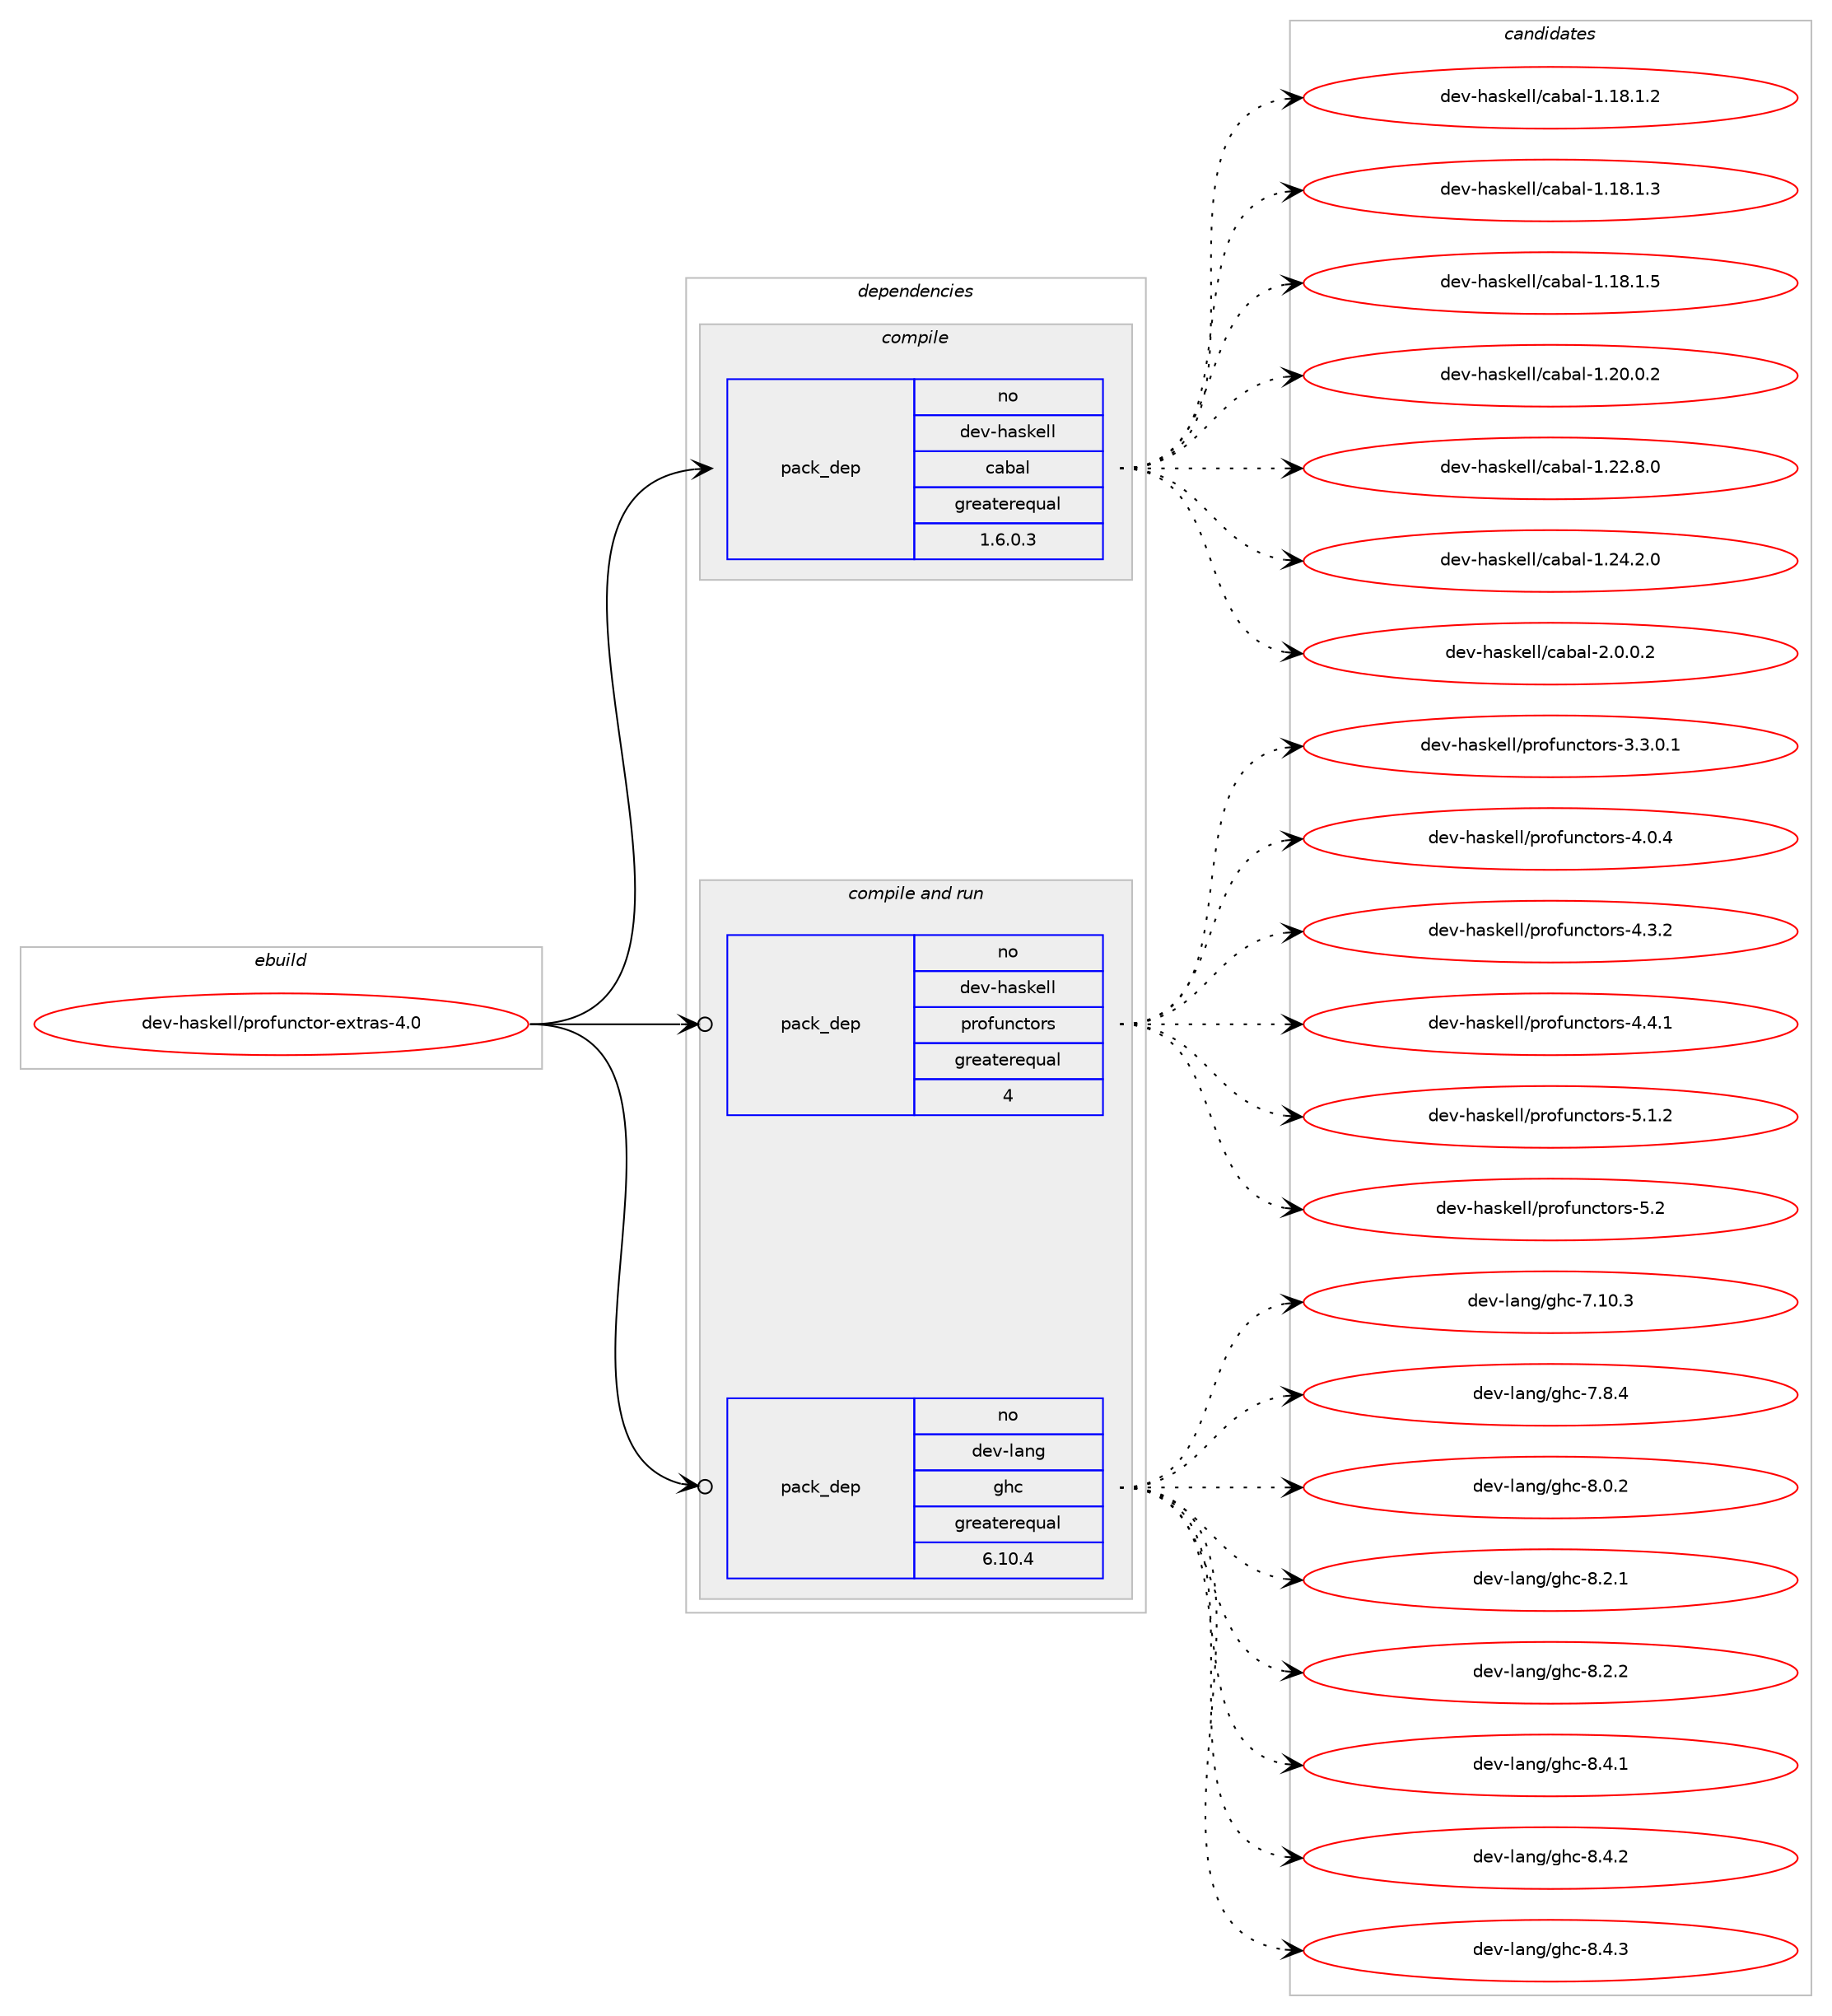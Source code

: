 digraph prolog {

# *************
# Graph options
# *************

newrank=true;
concentrate=true;
compound=true;
graph [rankdir=LR,fontname=Helvetica,fontsize=10,ranksep=1.5];#, ranksep=2.5, nodesep=0.2];
edge  [arrowhead=vee];
node  [fontname=Helvetica,fontsize=10];

# **********
# The ebuild
# **********

subgraph cluster_leftcol {
color=gray;
rank=same;
label=<<i>ebuild</i>>;
id [label="dev-haskell/profunctor-extras-4.0", color=red, width=4, href="../dev-haskell/profunctor-extras-4.0.svg"];
}

# ****************
# The dependencies
# ****************

subgraph cluster_midcol {
color=gray;
label=<<i>dependencies</i>>;
subgraph cluster_compile {
fillcolor="#eeeeee";
style=filled;
label=<<i>compile</i>>;
subgraph pack958832 {
dependency1341887 [label=<<TABLE BORDER="0" CELLBORDER="1" CELLSPACING="0" CELLPADDING="4" WIDTH="220"><TR><TD ROWSPAN="6" CELLPADDING="30">pack_dep</TD></TR><TR><TD WIDTH="110">no</TD></TR><TR><TD>dev-haskell</TD></TR><TR><TD>cabal</TD></TR><TR><TD>greaterequal</TD></TR><TR><TD>1.6.0.3</TD></TR></TABLE>>, shape=none, color=blue];
}
id:e -> dependency1341887:w [weight=20,style="solid",arrowhead="vee"];
}
subgraph cluster_compileandrun {
fillcolor="#eeeeee";
style=filled;
label=<<i>compile and run</i>>;
subgraph pack958833 {
dependency1341888 [label=<<TABLE BORDER="0" CELLBORDER="1" CELLSPACING="0" CELLPADDING="4" WIDTH="220"><TR><TD ROWSPAN="6" CELLPADDING="30">pack_dep</TD></TR><TR><TD WIDTH="110">no</TD></TR><TR><TD>dev-haskell</TD></TR><TR><TD>profunctors</TD></TR><TR><TD>greaterequal</TD></TR><TR><TD>4</TD></TR></TABLE>>, shape=none, color=blue];
}
id:e -> dependency1341888:w [weight=20,style="solid",arrowhead="odotvee"];
subgraph pack958834 {
dependency1341889 [label=<<TABLE BORDER="0" CELLBORDER="1" CELLSPACING="0" CELLPADDING="4" WIDTH="220"><TR><TD ROWSPAN="6" CELLPADDING="30">pack_dep</TD></TR><TR><TD WIDTH="110">no</TD></TR><TR><TD>dev-lang</TD></TR><TR><TD>ghc</TD></TR><TR><TD>greaterequal</TD></TR><TR><TD>6.10.4</TD></TR></TABLE>>, shape=none, color=blue];
}
id:e -> dependency1341889:w [weight=20,style="solid",arrowhead="odotvee"];
}
subgraph cluster_run {
fillcolor="#eeeeee";
style=filled;
label=<<i>run</i>>;
}
}

# **************
# The candidates
# **************

subgraph cluster_choices {
rank=same;
color=gray;
label=<<i>candidates</i>>;

subgraph choice958832 {
color=black;
nodesep=1;
choice10010111845104971151071011081084799979897108454946495646494650 [label="dev-haskell/cabal-1.18.1.2", color=red, width=4,href="../dev-haskell/cabal-1.18.1.2.svg"];
choice10010111845104971151071011081084799979897108454946495646494651 [label="dev-haskell/cabal-1.18.1.3", color=red, width=4,href="../dev-haskell/cabal-1.18.1.3.svg"];
choice10010111845104971151071011081084799979897108454946495646494653 [label="dev-haskell/cabal-1.18.1.5", color=red, width=4,href="../dev-haskell/cabal-1.18.1.5.svg"];
choice10010111845104971151071011081084799979897108454946504846484650 [label="dev-haskell/cabal-1.20.0.2", color=red, width=4,href="../dev-haskell/cabal-1.20.0.2.svg"];
choice10010111845104971151071011081084799979897108454946505046564648 [label="dev-haskell/cabal-1.22.8.0", color=red, width=4,href="../dev-haskell/cabal-1.22.8.0.svg"];
choice10010111845104971151071011081084799979897108454946505246504648 [label="dev-haskell/cabal-1.24.2.0", color=red, width=4,href="../dev-haskell/cabal-1.24.2.0.svg"];
choice100101118451049711510710110810847999798971084550464846484650 [label="dev-haskell/cabal-2.0.0.2", color=red, width=4,href="../dev-haskell/cabal-2.0.0.2.svg"];
dependency1341887:e -> choice10010111845104971151071011081084799979897108454946495646494650:w [style=dotted,weight="100"];
dependency1341887:e -> choice10010111845104971151071011081084799979897108454946495646494651:w [style=dotted,weight="100"];
dependency1341887:e -> choice10010111845104971151071011081084799979897108454946495646494653:w [style=dotted,weight="100"];
dependency1341887:e -> choice10010111845104971151071011081084799979897108454946504846484650:w [style=dotted,weight="100"];
dependency1341887:e -> choice10010111845104971151071011081084799979897108454946505046564648:w [style=dotted,weight="100"];
dependency1341887:e -> choice10010111845104971151071011081084799979897108454946505246504648:w [style=dotted,weight="100"];
dependency1341887:e -> choice100101118451049711510710110810847999798971084550464846484650:w [style=dotted,weight="100"];
}
subgraph choice958833 {
color=black;
nodesep=1;
choice100101118451049711510710110810847112114111102117110991161111141154551465146484649 [label="dev-haskell/profunctors-3.3.0.1", color=red, width=4,href="../dev-haskell/profunctors-3.3.0.1.svg"];
choice10010111845104971151071011081084711211411110211711099116111114115455246484652 [label="dev-haskell/profunctors-4.0.4", color=red, width=4,href="../dev-haskell/profunctors-4.0.4.svg"];
choice10010111845104971151071011081084711211411110211711099116111114115455246514650 [label="dev-haskell/profunctors-4.3.2", color=red, width=4,href="../dev-haskell/profunctors-4.3.2.svg"];
choice10010111845104971151071011081084711211411110211711099116111114115455246524649 [label="dev-haskell/profunctors-4.4.1", color=red, width=4,href="../dev-haskell/profunctors-4.4.1.svg"];
choice10010111845104971151071011081084711211411110211711099116111114115455346494650 [label="dev-haskell/profunctors-5.1.2", color=red, width=4,href="../dev-haskell/profunctors-5.1.2.svg"];
choice1001011184510497115107101108108471121141111021171109911611111411545534650 [label="dev-haskell/profunctors-5.2", color=red, width=4,href="../dev-haskell/profunctors-5.2.svg"];
dependency1341888:e -> choice100101118451049711510710110810847112114111102117110991161111141154551465146484649:w [style=dotted,weight="100"];
dependency1341888:e -> choice10010111845104971151071011081084711211411110211711099116111114115455246484652:w [style=dotted,weight="100"];
dependency1341888:e -> choice10010111845104971151071011081084711211411110211711099116111114115455246514650:w [style=dotted,weight="100"];
dependency1341888:e -> choice10010111845104971151071011081084711211411110211711099116111114115455246524649:w [style=dotted,weight="100"];
dependency1341888:e -> choice10010111845104971151071011081084711211411110211711099116111114115455346494650:w [style=dotted,weight="100"];
dependency1341888:e -> choice1001011184510497115107101108108471121141111021171109911611111411545534650:w [style=dotted,weight="100"];
}
subgraph choice958834 {
color=black;
nodesep=1;
choice1001011184510897110103471031049945554649484651 [label="dev-lang/ghc-7.10.3", color=red, width=4,href="../dev-lang/ghc-7.10.3.svg"];
choice10010111845108971101034710310499455546564652 [label="dev-lang/ghc-7.8.4", color=red, width=4,href="../dev-lang/ghc-7.8.4.svg"];
choice10010111845108971101034710310499455646484650 [label="dev-lang/ghc-8.0.2", color=red, width=4,href="../dev-lang/ghc-8.0.2.svg"];
choice10010111845108971101034710310499455646504649 [label="dev-lang/ghc-8.2.1", color=red, width=4,href="../dev-lang/ghc-8.2.1.svg"];
choice10010111845108971101034710310499455646504650 [label="dev-lang/ghc-8.2.2", color=red, width=4,href="../dev-lang/ghc-8.2.2.svg"];
choice10010111845108971101034710310499455646524649 [label="dev-lang/ghc-8.4.1", color=red, width=4,href="../dev-lang/ghc-8.4.1.svg"];
choice10010111845108971101034710310499455646524650 [label="dev-lang/ghc-8.4.2", color=red, width=4,href="../dev-lang/ghc-8.4.2.svg"];
choice10010111845108971101034710310499455646524651 [label="dev-lang/ghc-8.4.3", color=red, width=4,href="../dev-lang/ghc-8.4.3.svg"];
dependency1341889:e -> choice1001011184510897110103471031049945554649484651:w [style=dotted,weight="100"];
dependency1341889:e -> choice10010111845108971101034710310499455546564652:w [style=dotted,weight="100"];
dependency1341889:e -> choice10010111845108971101034710310499455646484650:w [style=dotted,weight="100"];
dependency1341889:e -> choice10010111845108971101034710310499455646504649:w [style=dotted,weight="100"];
dependency1341889:e -> choice10010111845108971101034710310499455646504650:w [style=dotted,weight="100"];
dependency1341889:e -> choice10010111845108971101034710310499455646524649:w [style=dotted,weight="100"];
dependency1341889:e -> choice10010111845108971101034710310499455646524650:w [style=dotted,weight="100"];
dependency1341889:e -> choice10010111845108971101034710310499455646524651:w [style=dotted,weight="100"];
}
}

}
